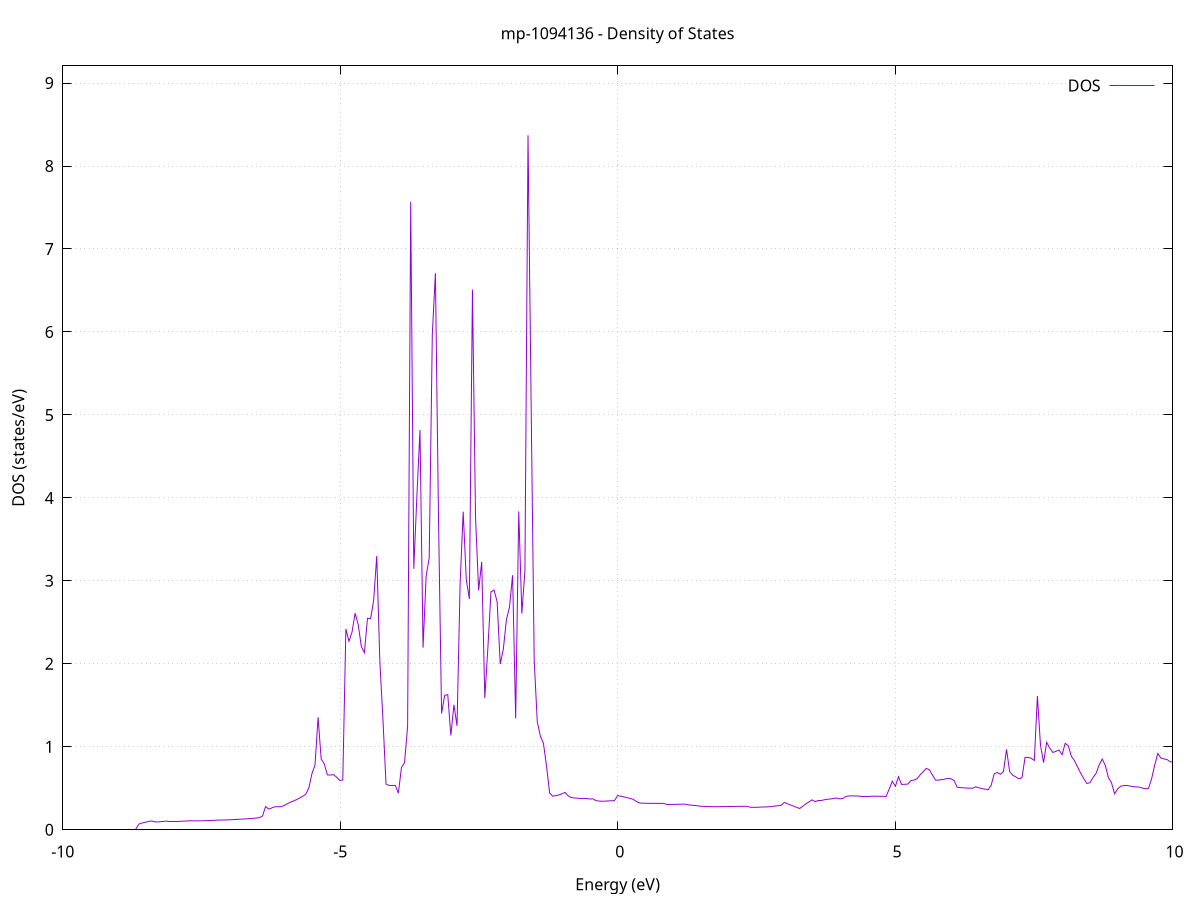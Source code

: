 set title 'mp-1094136 - Density of States'
set xlabel 'Energy (eV)'
set ylabel 'DOS (states/eV)'
set grid
set xrange [-10:10]
set yrange [0:9.207]
set xzeroaxis lt -1
set terminal png size 800,600
set output 'mp-1094136_dos_gnuplot.png'
plot '-' using 1:2 with lines title 'DOS'
-70.108200 0.000000
-70.052600 0.000000
-69.996900 0.000000
-69.941300 0.000000
-69.885600 0.000000
-69.830000 0.000000
-69.774400 0.000000
-69.718700 0.000000
-69.663100 0.000000
-69.607400 0.000000
-69.551800 0.000000
-69.496200 0.000000
-69.440500 0.000000
-69.384900 0.000000
-69.329200 0.000000
-69.273600 0.000000
-69.218000 0.000000
-69.162300 0.000000
-69.106700 0.000000
-69.051000 0.000000
-68.995400 0.000000
-68.939800 0.000000
-68.884100 0.000000
-68.828500 0.000000
-68.772800 0.000000
-68.717200 0.000000
-68.661600 0.000000
-68.605900 0.000000
-68.550300 0.000000
-68.494600 0.000000
-68.439000 0.000000
-68.383400 0.000000
-68.327700 0.000000
-68.272100 0.000000
-68.216400 0.000000
-68.160800 0.000000
-68.105200 0.000000
-68.049500 0.000000
-67.993900 0.000000
-67.938200 0.000000
-67.882600 0.000000
-67.827000 0.000000
-67.771300 0.000000
-67.715700 0.000000
-67.660000 0.000000
-67.604400 0.000000
-67.548800 0.000000
-67.493100 0.000000
-67.437500 0.000000
-67.381800 0.000000
-67.326200 0.000000
-67.270600 0.000000
-67.214900 0.000000
-67.159300 0.000000
-67.103600 0.000000
-67.048000 0.000000
-66.992400 0.000000
-66.936700 0.000000
-66.881100 0.000000
-66.825400 0.000000
-66.769800 0.000000
-66.714200 0.000000
-66.658500 0.000000
-66.602900 0.000000
-66.547200 0.000000
-66.491600 0.000000
-66.436000 0.000000
-66.380300 0.000000
-66.324700 0.000000
-66.269000 0.000000
-66.213400 0.000000
-66.157800 0.000000
-66.102100 0.000000
-66.046500 0.000000
-65.990800 0.000000
-65.935200 0.000000
-65.879600 0.000000
-65.823900 0.000000
-65.768300 0.000000
-65.712600 0.000000
-65.657000 0.000000
-65.601400 0.000000
-65.545700 0.000000
-65.490100 0.000000
-65.434400 0.000000
-65.378800 0.000000
-65.323200 0.000000
-65.267500 0.000000
-65.211900 0.000000
-65.156200 0.000000
-65.100600 0.000000
-65.045000 7.406100
-64.989300 18.359200
-64.933700 8.841400
-64.878000 13.752400
-64.822400 19.659300
-64.766800 0.000000
-64.711100 41.856100
-64.655500 0.000000
-64.599800 0.000000
-64.544200 0.000000
-64.488600 0.000000
-64.432900 0.000000
-64.377300 0.000000
-64.321600 0.000000
-64.266000 0.000000
-64.210400 0.000000
-64.154700 0.000000
-64.099100 0.000000
-64.043400 0.000000
-63.987800 0.000000
-63.932200 0.000000
-63.876500 0.000000
-63.820900 0.000000
-63.765200 0.000000
-63.709600 0.000000
-63.654000 0.000000
-63.598300 0.000000
-63.542700 0.000000
-63.487000 0.000000
-63.431400 0.000000
-63.375800 0.000000
-63.320100 0.000000
-63.264500 0.000000
-63.208800 0.000000
-63.153200 0.000000
-63.097600 0.000000
-63.041900 0.000000
-62.986300 0.000000
-62.930600 0.000000
-62.875000 0.000000
-62.819300 0.000000
-62.763700 0.000000
-62.708100 0.000000
-62.652400 0.000000
-62.596800 0.000000
-62.541100 0.000000
-62.485500 0.000000
-62.429900 0.000000
-62.374200 0.000000
-62.318600 0.000000
-62.262900 0.000000
-62.207300 0.000000
-62.151700 0.000000
-62.096000 0.000000
-62.040400 0.000000
-61.984700 0.000000
-61.929100 0.000000
-61.873500 0.000000
-61.817800 0.000000
-61.762200 0.000000
-61.706500 0.000000
-61.650900 0.000000
-61.595300 0.000000
-61.539600 0.000000
-61.484000 0.000000
-61.428300 0.000000
-61.372700 0.000000
-61.317100 0.000000
-61.261400 0.000000
-61.205800 0.000000
-61.150100 0.000000
-61.094500 0.000000
-61.038900 0.000000
-60.983200 0.000000
-60.927600 0.000000
-60.871900 0.000000
-60.816300 0.000000
-60.760700 0.000000
-60.705000 0.000000
-60.649400 0.000000
-60.593700 0.000000
-60.538100 0.000000
-60.482500 0.000000
-60.426800 0.000000
-60.371200 0.000000
-60.315500 0.000000
-60.259900 0.000000
-60.204300 0.000000
-60.148600 0.000000
-60.093000 0.000000
-60.037300 0.000000
-59.981700 0.000000
-59.926100 0.000000
-59.870400 0.000000
-59.814800 0.000000
-59.759100 0.000000
-59.703500 0.000000
-59.647900 0.000000
-59.592200 0.000000
-59.536600 0.000000
-59.480900 0.000000
-59.425300 0.000000
-59.369700 0.000000
-59.314000 0.000000
-59.258400 0.000000
-59.202700 0.000000
-59.147100 0.000000
-59.091500 0.000000
-59.035800 0.000000
-58.980200 0.000000
-58.924500 0.000000
-58.868900 0.000000
-58.813300 0.000000
-58.757600 0.000000
-58.702000 0.000000
-58.646300 0.000000
-58.590700 0.000000
-58.535100 0.000000
-58.479400 0.000000
-58.423800 0.000000
-58.368100 0.000000
-58.312500 0.000000
-58.256900 0.000000
-58.201200 0.000000
-58.145600 0.000000
-58.089900 0.000000
-58.034300 0.000000
-57.978700 0.000000
-57.923000 0.000000
-57.867400 0.000000
-57.811700 0.000000
-57.756100 0.000000
-57.700500 0.000000
-57.644800 0.000000
-57.589200 0.000000
-57.533500 0.000000
-57.477900 0.000000
-57.422300 0.000000
-57.366600 0.000000
-57.311000 0.000000
-57.255300 0.000000
-57.199700 0.000000
-57.144100 0.000000
-57.088400 0.000000
-57.032800 0.000000
-56.977100 0.000000
-56.921500 0.000000
-56.865900 0.000000
-56.810200 0.000000
-56.754600 0.000000
-56.698900 0.000000
-56.643300 0.000000
-56.587700 0.000000
-56.532000 0.000000
-56.476400 0.000000
-56.420700 0.000000
-56.365100 0.000000
-56.309500 0.000000
-56.253800 0.000000
-56.198200 0.000000
-56.142500 0.000000
-56.086900 0.000000
-56.031300 0.000000
-55.975600 0.000000
-55.920000 0.000000
-55.864300 0.000000
-55.808700 0.000000
-55.753100 0.000000
-55.697400 0.000000
-55.641800 0.000000
-55.586100 0.000000
-55.530500 0.000000
-55.474900 0.000000
-55.419200 0.000000
-55.363600 0.000000
-55.307900 0.000000
-55.252300 0.000000
-55.196700 0.000000
-55.141000 0.000000
-55.085400 0.000000
-55.029700 0.000000
-54.974100 0.000000
-54.918500 0.000000
-54.862800 0.000000
-54.807200 0.000000
-54.751500 0.000000
-54.695900 0.000000
-54.640300 0.000000
-54.584600 0.000000
-54.529000 0.000000
-54.473300 0.000000
-54.417700 0.000000
-54.362100 0.000000
-54.306400 0.000000
-54.250800 0.000000
-54.195100 0.000000
-54.139500 0.000000
-54.083900 0.000000
-54.028200 0.000000
-53.972600 0.000000
-53.916900 0.000000
-53.861300 0.000000
-53.805700 0.000000
-53.750000 0.000000
-53.694400 0.000000
-53.638700 0.000000
-53.583100 0.000000
-53.527500 0.000000
-53.471800 0.000000
-53.416200 0.000000
-53.360500 0.000000
-53.304900 0.000000
-53.249300 0.000000
-53.193600 0.000000
-53.138000 0.000000
-53.082300 0.000000
-53.026700 0.000000
-52.971100 0.000000
-52.915400 0.000000
-52.859800 0.000000
-52.804100 0.000000
-52.748500 0.000000
-52.692900 0.000000
-52.637200 0.000000
-52.581600 0.000000
-52.525900 0.000000
-52.470300 0.000000
-52.414700 0.000000
-52.359000 0.000000
-52.303400 0.000000
-52.247700 0.000000
-52.192100 0.000000
-52.136500 0.000000
-52.080800 0.000000
-52.025200 0.000000
-51.969500 0.000000
-51.913900 0.000000
-51.858300 0.000000
-51.802600 0.000000
-51.747000 0.000000
-51.691300 0.000000
-51.635700 0.000000
-51.580100 0.000000
-51.524400 0.000000
-51.468800 0.000000
-51.413100 0.000000
-51.357500 0.000000
-51.301900 0.000000
-51.246200 0.000000
-51.190600 0.000000
-51.134900 0.000000
-51.079300 0.000000
-51.023700 0.000000
-50.968000 0.000000
-50.912400 0.000000
-50.856700 0.000000
-50.801100 0.000000
-50.745500 0.000000
-50.689800 0.000000
-50.634200 0.000000
-50.578500 0.000000
-50.522900 0.000000
-50.467300 0.000000
-50.411600 0.000000
-50.356000 0.000000
-50.300300 0.000000
-50.244700 0.000000
-50.189100 0.000000
-50.133400 0.000000
-50.077800 0.000000
-50.022100 0.000000
-49.966500 0.000000
-49.910900 0.000000
-49.855200 0.000000
-49.799600 0.000000
-49.743900 0.000000
-49.688300 0.000000
-49.632700 0.000000
-49.577000 0.000000
-49.521400 0.000000
-49.465700 0.000000
-49.410100 0.000000
-49.354500 0.000000
-49.298800 0.000000
-49.243200 0.000000
-49.187500 0.000000
-49.131900 0.000000
-49.076300 0.000000
-49.020600 0.000000
-48.965000 0.000000
-48.909300 0.000000
-48.853700 0.000000
-48.798100 0.000000
-48.742400 0.000000
-48.686800 0.000000
-48.631100 0.000000
-48.575500 0.000000
-48.519900 0.000000
-48.464200 0.000000
-48.408600 0.000000
-48.352900 0.000000
-48.297300 0.000000
-48.241700 0.000000
-48.186000 0.000000
-48.130400 0.000000
-48.074700 0.000000
-48.019100 0.000000
-47.963500 0.000000
-47.907800 0.000000
-47.852200 0.000000
-47.796500 0.000000
-47.740900 0.000000
-47.685300 0.000000
-47.629600 0.000000
-47.574000 0.000000
-47.518300 0.000000
-47.462700 0.000000
-47.407100 0.000000
-47.351400 0.000000
-47.295800 0.000000
-47.240100 0.000000
-47.184500 0.000000
-47.128900 0.000000
-47.073200 0.000000
-47.017600 0.000000
-46.961900 0.000000
-46.906300 0.000000
-46.850700 0.000000
-46.795000 0.000000
-46.739400 0.000000
-46.683700 0.000000
-46.628100 0.000000
-46.572500 0.000000
-46.516800 0.000000
-46.461200 0.000000
-46.405500 0.000000
-46.349900 0.000000
-46.294300 0.000000
-46.238600 0.000000
-46.183000 0.000000
-46.127300 0.000000
-46.071700 0.000000
-46.016100 0.000000
-45.960400 0.000000
-45.904800 0.000000
-45.849100 0.000000
-45.793500 0.000000
-45.737900 0.000000
-45.682200 0.000000
-45.626600 0.000000
-45.570900 0.000000
-45.515300 0.000000
-45.459700 0.000000
-45.404000 0.000000
-45.348400 0.000000
-45.292700 0.000000
-45.237100 0.000000
-45.181500 0.000000
-45.125800 0.000000
-45.070200 0.000000
-45.014500 0.000000
-44.958900 0.000000
-44.903300 0.000000
-44.847600 0.000000
-44.792000 0.000000
-44.736300 0.000000
-44.680700 0.000000
-44.625100 0.000000
-44.569400 0.000000
-44.513800 0.000000
-44.458100 0.000000
-44.402500 0.000000
-44.346900 0.000000
-44.291200 0.000000
-44.235600 0.000000
-44.179900 0.000000
-44.124300 0.000000
-44.068700 0.000000
-44.013000 0.000000
-43.957400 0.000000
-43.901700 0.000000
-43.846100 0.000000
-43.790500 0.000000
-43.734800 0.000000
-43.679200 0.000000
-43.623500 0.000000
-43.567900 0.000000
-43.512300 0.000000
-43.456600 0.000000
-43.401000 0.000000
-43.345300 0.000000
-43.289700 0.000000
-43.234100 0.000000
-43.178400 0.000000
-43.122800 0.000000
-43.067100 0.000000
-43.011500 0.000000
-42.955900 0.000000
-42.900200 0.000000
-42.844600 0.000000
-42.788900 0.000000
-42.733300 0.000000
-42.677700 0.000000
-42.622000 0.000000
-42.566400 0.000000
-42.510700 0.000000
-42.455100 0.000000
-42.399500 0.000000
-42.343800 0.000000
-42.288200 0.000000
-42.232500 0.000000
-42.176900 0.000000
-42.121300 0.000000
-42.065600 0.000000
-42.010000 0.000000
-41.954300 0.000000
-41.898700 0.000000
-41.843100 0.000000
-41.787400 0.000000
-41.731800 0.000000
-41.676100 0.000000
-41.620500 0.000000
-41.564800 0.000000
-41.509200 0.000000
-41.453600 0.000000
-41.397900 0.000000
-41.342300 0.000000
-41.286600 0.000000
-41.231000 0.000000
-41.175400 0.000000
-41.119700 0.000000
-41.064100 0.000000
-41.008400 0.000000
-40.952800 0.000000
-40.897200 0.000000
-40.841500 0.000000
-40.785900 0.000000
-40.730200 0.000000
-40.674600 0.000000
-40.619000 0.000000
-40.563300 0.000000
-40.507700 0.000000
-40.452000 0.000000
-40.396400 0.000000
-40.340800 0.000000
-40.285100 0.000000
-40.229500 0.000000
-40.173800 0.000000
-40.118200 0.000000
-40.062600 0.000000
-40.006900 0.000000
-39.951300 0.000000
-39.895600 0.000000
-39.840000 0.000000
-39.784400 0.000000
-39.728700 0.000000
-39.673100 0.000000
-39.617400 0.000000
-39.561800 0.000000
-39.506200 0.000000
-39.450500 0.000000
-39.394900 0.000000
-39.339200 0.000000
-39.283600 0.000000
-39.228000 0.000000
-39.172300 0.000000
-39.116700 0.000000
-39.061000 0.000000
-39.005400 0.000000
-38.949800 0.000000
-38.894100 0.000000
-38.838500 0.000000
-38.782800 0.000000
-38.727200 0.000000
-38.671600 0.000000
-38.615900 0.000000
-38.560300 0.000000
-38.504600 0.000000
-38.449000 0.000000
-38.393400 0.000000
-38.337700 0.000000
-38.282100 0.000000
-38.226400 0.000000
-38.170800 0.000000
-38.115200 0.000000
-38.059500 0.000000
-38.003900 0.000000
-37.948200 0.000000
-37.892600 0.000000
-37.837000 0.000000
-37.781300 0.000000
-37.725700 0.000000
-37.670000 0.000000
-37.614400 0.000000
-37.558800 0.000000
-37.503100 0.000000
-37.447500 0.000000
-37.391800 0.000000
-37.336200 0.000000
-37.280600 0.000000
-37.224900 0.000000
-37.169300 0.000000
-37.113600 0.000000
-37.058000 0.000000
-37.002400 0.000000
-36.946700 0.000000
-36.891100 0.000000
-36.835400 0.000000
-36.779800 0.000000
-36.724200 0.000000
-36.668500 0.000000
-36.612900 0.000000
-36.557200 0.000000
-36.501600 0.000000
-36.446000 0.000000
-36.390300 0.000000
-36.334700 0.000000
-36.279000 0.000000
-36.223400 0.000000
-36.167800 0.000000
-36.112100 0.000000
-36.056500 0.000000
-36.000800 0.000000
-35.945200 0.000000
-35.889600 0.000000
-35.833900 0.000000
-35.778300 0.000000
-35.722600 0.000000
-35.667000 0.000000
-35.611400 0.000000
-35.555700 0.000000
-35.500100 0.000000
-35.444400 0.000000
-35.388800 0.000000
-35.333200 0.000000
-35.277500 0.000000
-35.221900 0.000000
-35.166200 0.000000
-35.110600 0.000000
-35.055000 0.000000
-34.999300 0.000000
-34.943700 0.000000
-34.888000 0.000000
-34.832400 0.000000
-34.776800 0.000000
-34.721100 0.000000
-34.665500 0.000000
-34.609800 0.000000
-34.554200 0.000000
-34.498600 0.000000
-34.442900 0.000000
-34.387300 0.000000
-34.331600 0.000000
-34.276000 0.000000
-34.220400 0.000000
-34.164700 0.000000
-34.109100 0.000000
-34.053400 0.000000
-33.997800 0.000000
-33.942200 0.000000
-33.886500 0.000000
-33.830900 0.000000
-33.775200 0.000000
-33.719600 0.000000
-33.664000 0.000000
-33.608300 0.000000
-33.552700 0.000000
-33.497000 0.000000
-33.441400 0.000000
-33.385800 0.000000
-33.330100 0.000000
-33.274500 0.000000
-33.218800 0.000000
-33.163200 0.000000
-33.107600 0.000000
-33.051900 0.000000
-32.996300 0.000000
-32.940600 0.000000
-32.885000 0.000000
-32.829400 0.000000
-32.773700 0.000000
-32.718100 0.000000
-32.662400 0.000000
-32.606800 0.000000
-32.551200 0.000000
-32.495500 0.000000
-32.439900 0.000000
-32.384200 0.000000
-32.328600 0.000000
-32.273000 0.000000
-32.217300 0.000000
-32.161700 0.000000
-32.106000 0.000000
-32.050400 0.000000
-31.994800 0.000000
-31.939100 0.000000
-31.883500 0.000000
-31.827800 0.000000
-31.772200 0.000000
-31.716600 0.000000
-31.660900 0.000000
-31.605300 0.000000
-31.549600 0.000000
-31.494000 0.000000
-31.438400 0.000000
-31.382700 0.000000
-31.327100 0.000000
-31.271400 0.000000
-31.215800 0.000000
-31.160200 0.000000
-31.104500 0.000000
-31.048900 0.000000
-30.993200 0.000000
-30.937600 0.000000
-30.882000 0.000000
-30.826300 0.000000
-30.770700 0.000000
-30.715000 0.000000
-30.659400 0.000000
-30.603800 0.000000
-30.548100 0.000000
-30.492500 0.000000
-30.436800 0.000000
-30.381200 0.000000
-30.325600 0.000000
-30.269900 0.000000
-30.214300 0.000000
-30.158600 0.000000
-30.103000 0.000000
-30.047400 0.000000
-29.991700 0.000000
-29.936100 0.000000
-29.880400 0.000000
-29.824800 0.000000
-29.769200 0.000000
-29.713500 0.000000
-29.657900 0.000000
-29.602200 0.000000
-29.546600 0.000000
-29.491000 0.000000
-29.435300 0.000000
-29.379700 0.000000
-29.324000 0.000000
-29.268400 0.000000
-29.212800 0.000000
-29.157100 0.000000
-29.101500 0.000000
-29.045800 0.000000
-28.990200 0.000000
-28.934600 0.000000
-28.878900 0.000000
-28.823300 0.000000
-28.767600 0.000000
-28.712000 0.000000
-28.656400 0.000000
-28.600700 0.000000
-28.545100 0.000000
-28.489400 0.000000
-28.433800 0.000000
-28.378200 0.000000
-28.322500 0.000000
-28.266900 0.000000
-28.211200 0.000000
-28.155600 0.000000
-28.100000 0.000000
-28.044300 0.000000
-27.988700 0.000000
-27.933000 0.000000
-27.877400 0.000000
-27.821800 0.000000
-27.766100 0.000000
-27.710500 0.000000
-27.654800 0.000000
-27.599200 0.000000
-27.543600 0.000000
-27.487900 0.000000
-27.432300 0.000000
-27.376600 0.000000
-27.321000 0.000000
-27.265400 0.000000
-27.209700 0.000000
-27.154100 0.000000
-27.098400 0.000000
-27.042800 0.000000
-26.987200 0.000000
-26.931500 0.000000
-26.875900 0.000000
-26.820200 0.000000
-26.764600 0.000000
-26.709000 0.000000
-26.653300 0.000000
-26.597700 0.000000
-26.542000 0.000000
-26.486400 0.000000
-26.430800 0.000000
-26.375100 0.000000
-26.319500 0.000000
-26.263800 0.000000
-26.208200 0.000000
-26.152600 0.000000
-26.096900 0.000000
-26.041300 0.000000
-25.985600 0.000000
-25.930000 0.000000
-25.874400 0.000000
-25.818700 0.000000
-25.763100 0.000000
-25.707400 0.000000
-25.651800 0.000000
-25.596200 0.000000
-25.540500 0.000000
-25.484900 0.000000
-25.429200 0.000000
-25.373600 0.000000
-25.318000 0.000000
-25.262300 0.000000
-25.206700 0.000000
-25.151000 0.000000
-25.095400 0.000000
-25.039800 0.000000
-24.984100 0.000000
-24.928500 0.000000
-24.872800 0.000000
-24.817200 0.000000
-24.761600 0.000000
-24.705900 0.000000
-24.650300 0.000000
-24.594600 0.000000
-24.539000 0.000000
-24.483400 0.000000
-24.427700 0.000000
-24.372100 0.000000
-24.316400 0.000000
-24.260800 0.000000
-24.205200 0.000000
-24.149500 0.000000
-24.093900 0.000000
-24.038200 0.000000
-23.982600 0.000000
-23.927000 0.000000
-23.871300 0.000000
-23.815700 0.000000
-23.760000 0.000000
-23.704400 0.000000
-23.648800 0.000000
-23.593100 0.000000
-23.537500 0.000000
-23.481800 0.000000
-23.426200 0.000000
-23.370600 0.000000
-23.314900 0.000000
-23.259300 0.000000
-23.203600 0.000000
-23.148000 0.000000
-23.092400 0.000000
-23.036700 0.000000
-22.981100 0.000000
-22.925400 0.000000
-22.869800 0.000000
-22.814200 0.000000
-22.758500 0.000000
-22.702900 0.000000
-22.647200 0.000000
-22.591600 0.000000
-22.536000 0.000000
-22.480300 0.000000
-22.424700 0.000000
-22.369000 0.000000
-22.313400 0.000000
-22.257800 0.000000
-22.202100 0.000000
-22.146500 0.000000
-22.090800 0.000000
-22.035200 0.000000
-21.979600 0.000000
-21.923900 0.000000
-21.868300 0.000000
-21.812600 0.000000
-21.757000 0.000000
-21.701400 0.000000
-21.645700 0.000000
-21.590100 0.000000
-21.534400 0.000000
-21.478800 0.000000
-21.423200 0.000000
-21.367500 0.000000
-21.311900 0.000000
-21.256200 0.000000
-21.200600 0.000000
-21.145000 0.000000
-21.089300 0.000000
-21.033700 0.000000
-20.978000 0.000000
-20.922400 0.000000
-20.866800 0.000000
-20.811100 0.000000
-20.755500 0.000000
-20.699800 0.000000
-20.644200 0.000000
-20.588600 0.000000
-20.532900 0.000000
-20.477300 0.000000
-20.421600 0.000000
-20.366000 0.000000
-20.310400 0.000000
-20.254700 0.000000
-20.199100 0.000000
-20.143400 0.000000
-20.087800 0.000000
-20.032100 0.000000
-19.976500 0.000000
-19.920900 0.000000
-19.865200 0.000000
-19.809600 0.000000
-19.753900 0.000000
-19.698300 0.000000
-19.642700 0.000000
-19.587000 0.000000
-19.531400 0.000000
-19.475700 0.000000
-19.420100 0.000000
-19.364500 0.000000
-19.308800 0.000000
-19.253200 0.000000
-19.197500 0.000000
-19.141900 0.000000
-19.086300 0.000000
-19.030600 0.000000
-18.975000 0.000000
-18.919300 0.000000
-18.863700 0.000000
-18.808100 0.000000
-18.752400 0.000000
-18.696800 0.000000
-18.641100 0.000000
-18.585500 0.000000
-18.529900 0.000000
-18.474200 0.000000
-18.418600 0.000000
-18.362900 0.000000
-18.307300 0.000000
-18.251700 0.000000
-18.196000 0.000000
-18.140400 0.000000
-18.084700 0.000000
-18.029100 0.000000
-17.973500 0.000000
-17.917800 0.000000
-17.862200 0.000000
-17.806500 0.000000
-17.750900 0.000000
-17.695300 0.000000
-17.639600 0.000000
-17.584000 0.000000
-17.528300 0.000000
-17.472700 0.000000
-17.417100 0.000000
-17.361400 0.000000
-17.305800 0.000000
-17.250100 0.000000
-17.194500 0.000000
-17.138900 0.000000
-17.083200 0.000000
-17.027600 0.000000
-16.971900 0.000000
-16.916300 0.000000
-16.860700 0.000000
-16.805000 0.000000
-16.749400 0.000000
-16.693700 0.000000
-16.638100 0.000000
-16.582500 0.000000
-16.526800 0.000000
-16.471200 0.000000
-16.415500 0.000000
-16.359900 0.000000
-16.304300 0.000000
-16.248600 0.000000
-16.193000 0.000000
-16.137300 0.000000
-16.081700 0.000000
-16.026100 0.000000
-15.970400 0.000000
-15.914800 0.000000
-15.859100 0.000000
-15.803500 0.000000
-15.747900 0.000000
-15.692200 0.000000
-15.636600 0.000000
-15.580900 0.000000
-15.525300 0.000000
-15.469700 0.000000
-15.414000 0.000000
-15.358400 0.000000
-15.302700 0.000000
-15.247100 0.000000
-15.191500 0.000000
-15.135800 0.000000
-15.080200 0.000000
-15.024500 0.000000
-14.968900 0.000000
-14.913300 0.000000
-14.857600 0.000000
-14.802000 0.000000
-14.746300 0.000000
-14.690700 0.000000
-14.635100 0.000000
-14.579400 0.000000
-14.523800 0.000000
-14.468100 0.000000
-14.412500 0.000000
-14.356900 0.000000
-14.301200 0.000000
-14.245600 0.000000
-14.189900 0.000000
-14.134300 0.000000
-14.078700 0.000000
-14.023000 0.000000
-13.967400 0.000000
-13.911700 0.000000
-13.856100 0.000000
-13.800500 0.000000
-13.744800 0.000000
-13.689200 0.000000
-13.633500 0.000000
-13.577900 0.000000
-13.522300 0.000000
-13.466600 0.000000
-13.411000 0.000000
-13.355300 0.000000
-13.299700 0.000000
-13.244100 0.000000
-13.188400 0.000000
-13.132800 0.000000
-13.077100 0.000000
-13.021500 0.000000
-12.965900 0.000000
-12.910200 0.000000
-12.854600 0.000000
-12.798900 0.000000
-12.743300 0.000000
-12.687700 0.000000
-12.632000 0.000000
-12.576400 0.000000
-12.520700 0.000000
-12.465100 0.000000
-12.409500 0.000000
-12.353800 0.000000
-12.298200 0.000000
-12.242500 0.000000
-12.186900 0.000000
-12.131300 0.000000
-12.075600 0.000000
-12.020000 0.000000
-11.964300 0.000000
-11.908700 0.000000
-11.853100 0.000000
-11.797400 0.000000
-11.741800 0.000000
-11.686100 0.000000
-11.630500 0.000000
-11.574900 0.000000
-11.519200 0.000000
-11.463600 0.000000
-11.407900 0.000000
-11.352300 0.000000
-11.296700 0.000000
-11.241000 0.000000
-11.185400 0.000000
-11.129700 0.000000
-11.074100 0.000000
-11.018500 0.000000
-10.962800 0.000000
-10.907200 0.000000
-10.851500 0.000000
-10.795900 0.000000
-10.740300 0.000000
-10.684600 0.000000
-10.629000 0.000000
-10.573300 0.000000
-10.517700 0.000000
-10.462100 0.000000
-10.406400 0.000000
-10.350800 0.000000
-10.295100 0.000000
-10.239500 0.000000
-10.183900 0.000000
-10.128200 0.000000
-10.072600 0.000000
-10.016900 0.000000
-9.961300 0.000000
-9.905700 0.000000
-9.850000 0.000000
-9.794400 0.000000
-9.738700 0.000000
-9.683100 0.000000
-9.627500 0.000000
-9.571800 0.000000
-9.516200 0.000000
-9.460500 0.000000
-9.404900 0.000000
-9.349300 0.000000
-9.293600 0.000000
-9.238000 0.000000
-9.182300 0.000000
-9.126700 0.000000
-9.071100 0.000000
-9.015400 0.000000
-8.959800 0.000000
-8.904100 0.000000
-8.848500 0.000000
-8.792900 0.000000
-8.737200 0.000000
-8.681600 0.000000
-8.625900 0.070100
-8.570300 0.081400
-8.514700 0.090300
-8.459000 0.099200
-8.403400 0.106400
-8.347700 0.096500
-8.292100 0.094400
-8.236500 0.097800
-8.180800 0.101200
-8.125200 0.104600
-8.069500 0.100600
-8.013900 0.100600
-7.958300 0.100600
-7.902600 0.101100
-7.847000 0.103200
-7.791300 0.105300
-7.735700 0.107300
-7.680100 0.109400
-7.624400 0.107200
-7.568800 0.106900
-7.513100 0.108000
-7.457500 0.109200
-7.401900 0.110400
-7.346200 0.111900
-7.290600 0.113700
-7.234900 0.115500
-7.179300 0.117200
-7.123700 0.117500
-7.068000 0.118600
-7.012400 0.119900
-6.956700 0.121900
-6.901100 0.123800
-6.845500 0.125800
-6.789800 0.127800
-6.734200 0.130000
-6.678500 0.132300
-6.622900 0.134600
-6.567300 0.138000
-6.511600 0.141900
-6.456000 0.145700
-6.400300 0.165600
-6.344700 0.280600
-6.289100 0.248800
-6.233400 0.263100
-6.177800 0.277500
-6.122100 0.278000
-6.066500 0.277800
-6.010900 0.292700
-5.955200 0.312800
-5.899600 0.331700
-5.843900 0.345700
-5.788300 0.363700
-5.732700 0.382700
-5.677000 0.404400
-5.621400 0.427100
-5.565700 0.502800
-5.510100 0.675300
-5.454500 0.779800
-5.398800 1.355800
-5.343200 0.852100
-5.287500 0.795100
-5.231900 0.661700
-5.176300 0.659900
-5.120600 0.664400
-5.065000 0.633700
-5.009300 0.595700
-4.953700 0.598700
-4.898100 2.419200
-4.842400 2.272300
-4.786800 2.383900
-4.731100 2.610500
-4.675500 2.472600
-4.619900 2.208700
-4.564200 2.133900
-4.508600 2.548800
-4.452900 2.543300
-4.397300 2.766400
-4.341700 3.299300
-4.286000 2.030000
-4.230400 1.335900
-4.174700 0.551300
-4.119100 0.534100
-4.063500 0.534400
-4.007800 0.534600
-3.952200 0.441100
-3.896500 0.749400
-3.840900 0.810800
-3.785300 1.244900
-3.729600 7.567900
-3.674000 3.144400
-3.618300 4.019500
-3.562700 4.817200
-3.507100 2.194800
-3.451400 3.057500
-3.395800 3.279000
-3.340100 5.974500
-3.284500 6.708700
-3.228900 3.769900
-3.173200 1.403100
-3.117600 1.620500
-3.061900 1.628800
-3.006300 1.136100
-2.950700 1.506600
-2.895000 1.251900
-2.839400 2.963500
-2.783700 3.833700
-2.728100 3.016800
-2.672500 2.780500
-2.616800 6.510700
-2.561200 3.764200
-2.505500 2.885600
-2.449900 3.229400
-2.394300 1.586800
-2.338600 2.194600
-2.283000 2.867300
-2.227300 2.888900
-2.171700 2.747000
-2.116100 1.997700
-2.060400 2.175400
-2.004800 2.531400
-1.949100 2.685000
-1.893500 3.067700
-1.837900 1.340300
-1.782200 3.837200
-1.726600 2.605400
-1.670900 3.126000
-1.615300 8.370300
-1.559700 5.155400
-1.504000 2.041300
-1.448400 1.300900
-1.392700 1.128200
-1.337100 1.040900
-1.281500 0.765400
-1.225800 0.444000
-1.170200 0.404900
-1.114500 0.410800
-1.058900 0.419500
-1.003300 0.434800
-0.947600 0.450100
-0.892000 0.408300
-0.836300 0.388200
-0.780700 0.383900
-0.725100 0.381200
-0.669400 0.378000
-0.613800 0.377700
-0.558100 0.376900
-0.502500 0.370400
-0.446900 0.374000
-0.391200 0.350800
-0.335600 0.346700
-0.279900 0.343600
-0.224300 0.345500
-0.168700 0.347400
-0.113000 0.349300
-0.057400 0.351100
-0.001700 0.411700
0.053900 0.404700
0.109500 0.396900
0.165200 0.387500
0.220800 0.378000
0.276500 0.368000
0.332100 0.343400
0.387700 0.323500
0.443400 0.320900
0.499000 0.319300
0.554700 0.318500
0.610300 0.318700
0.665900 0.318800
0.721600 0.318300
0.777200 0.317800
0.832900 0.317700
0.888500 0.304700
0.944100 0.305300
0.999800 0.306100
1.055400 0.306900
1.111100 0.307700
1.166700 0.308500
1.222300 0.308400
1.278000 0.299900
1.333600 0.296400
1.389300 0.293400
1.444900 0.288200
1.500600 0.283800
1.556200 0.281700
1.611800 0.280200
1.667500 0.279000
1.723100 0.277800
1.778800 0.278300
1.834400 0.278800
1.890000 0.279300
1.945700 0.279800
2.001300 0.280400
2.057000 0.281200
2.112600 0.282100
2.168200 0.282600
2.223900 0.282500
2.279500 0.283000
2.335200 0.283600
2.390800 0.271200
2.446400 0.270700
2.502100 0.271000
2.557700 0.272800
2.613400 0.274700
2.669000 0.274900
2.724600 0.277300
2.780300 0.281600
2.835900 0.286000
2.891600 0.290300
2.947200 0.294700
3.002800 0.329700
3.058500 0.314400
3.114100 0.299700
3.169800 0.285000
3.225400 0.270700
3.281000 0.256300
3.336700 0.283400
3.392300 0.312800
3.448000 0.335600
3.503600 0.360700
3.559200 0.339300
3.614900 0.352400
3.670500 0.353200
3.726200 0.361500
3.781800 0.367700
3.837400 0.371600
3.893100 0.378100
3.948700 0.383100
4.004400 0.373100
4.060000 0.377100
4.115600 0.402900
4.171300 0.407100
4.226900 0.408700
4.282600 0.407800
4.338200 0.406700
4.393800 0.401400
4.449500 0.400200
4.505100 0.401500
4.560800 0.403300
4.616400 0.405500
4.672000 0.404500
4.727700 0.404000
4.783300 0.403300
4.839000 0.401100
4.894600 0.493000
4.950200 0.585300
5.005900 0.524100
5.061500 0.640400
5.117200 0.546500
5.172800 0.548300
5.228400 0.550700
5.284100 0.591900
5.339700 0.598200
5.395400 0.614400
5.451000 0.660400
5.506600 0.700100
5.562300 0.740000
5.617900 0.722800
5.673600 0.659100
5.729200 0.598200
5.784800 0.598600
5.840500 0.604700
5.896100 0.610500
5.951800 0.619800
6.007400 0.614000
6.063000 0.593300
6.118700 0.512700
6.174300 0.509000
6.230000 0.505600
6.285600 0.503800
6.341200 0.501900
6.396900 0.500800
6.452500 0.518000
6.508200 0.506600
6.563800 0.496100
6.619400 0.490400
6.675100 0.481600
6.730700 0.534700
6.786400 0.673300
6.842000 0.690600
6.897600 0.669100
6.953300 0.701300
7.008900 0.968700
7.064600 0.701400
7.120200 0.657800
7.175800 0.637100
7.231500 0.614200
7.287100 0.627100
7.342800 0.872200
7.398400 0.872400
7.454000 0.862000
7.509700 0.835300
7.565300 1.612500
7.621000 1.017500
7.676600 0.809300
7.732200 1.053600
7.787900 0.984000
7.843500 0.931800
7.899200 0.945600
7.954800 0.960900
8.010400 0.905400
8.066100 1.042500
8.121700 1.012300
8.177400 0.886700
8.233000 0.833200
8.288600 0.757600
8.344300 0.682200
8.399900 0.618400
8.455600 0.557900
8.511200 0.567100
8.566800 0.630300
8.622500 0.679400
8.678100 0.781400
8.733800 0.852100
8.789400 0.775100
8.845000 0.627200
8.900700 0.566600
8.956300 0.433700
9.012000 0.493000
9.067600 0.525000
9.123200 0.533600
9.178900 0.534200
9.234500 0.526600
9.290200 0.520100
9.345800 0.516400
9.401400 0.514200
9.457100 0.502100
9.512700 0.494600
9.568400 0.499700
9.624000 0.616500
9.679600 0.779900
9.735300 0.920000
9.790900 0.864100
9.846600 0.854200
9.902200 0.846300
9.957800 0.819700
10.013500 0.816000
10.069100 0.813300
10.124800 0.793100
10.180400 1.027800
10.236000 0.860200
10.291700 0.770300
10.347300 0.699600
10.403000 0.705300
10.458600 0.701300
10.514200 0.845100
10.569900 0.944300
10.625500 0.777500
10.681200 0.770400
10.736800 0.793800
10.792400 0.755700
10.848100 0.888300
10.903700 0.798700
10.959400 0.763400
11.015000 0.747500
11.070600 0.764000
11.126300 0.777500
11.181900 0.845100
11.237600 0.934500
11.293200 1.009500
11.348800 0.968800
11.404500 0.912500
11.460100 0.913300
11.515800 0.911500
11.571400 0.889600
11.627000 0.931600
11.682700 0.851800
11.738300 0.828300
11.794000 0.686300
11.849600 0.687200
11.905200 0.708100
11.960900 0.694500
12.016500 0.699000
12.072200 0.704500
12.127800 0.711600
12.183400 0.728300
12.239100 0.795500
12.294700 0.853300
12.350400 0.914500
12.406000 1.012400
12.461600 1.010400
12.517300 0.994100
12.572900 0.993900
12.628600 1.066900
12.684200 1.097900
12.739800 1.031700
12.795500 1.018100
12.851100 1.001900
12.906800 0.983300
12.962400 1.027700
13.018000 1.105100
13.073700 1.042000
13.129300 0.861400
13.185000 0.785000
13.240600 0.781900
13.296200 0.793500
13.351900 0.807800
13.407500 0.836200
13.463200 0.950800
13.518800 0.889700
13.574400 0.745000
13.630100 0.780300
13.685700 0.817600
13.741400 0.832400
13.797000 0.876500
13.852600 0.921300
13.908300 0.866300
13.963900 0.976800
14.019600 1.027000
14.075200 1.105500
14.130800 1.081200
14.186500 1.031600
14.242100 0.946200
14.297800 0.866500
14.353400 0.831400
14.409000 0.879600
14.464700 0.907300
14.520300 0.820100
14.576000 0.852300
14.631600 0.903000
14.687200 0.997700
14.742900 1.087400
14.798500 1.134900
14.854200 1.156500
14.909800 1.380700
14.965400 1.105700
15.021100 0.966800
15.076700 0.942000
15.132400 0.958200
15.188000 0.939500
15.243600 0.887600
15.299300 0.840300
15.354900 0.945600
15.410600 0.994500
15.466200 1.041700
15.521800 1.094900
15.577500 1.063400
15.633100 1.014000
15.688800 1.092200
15.744400 1.153000
15.800000 1.178000
15.855700 1.198600
15.911300 1.202000
15.967000 1.134700
16.022600 1.023700
16.078200 0.989500
16.133900 0.960100
16.189500 0.961100
16.245200 1.338400
16.300800 1.112900
16.356400 1.026800
16.412100 0.978100
16.467700 0.961300
16.523400 0.980500
16.579000 0.999600
16.634600 1.043200
16.690300 1.027100
16.745900 1.042700
16.801600 0.998800
16.857200 0.982100
16.912800 1.214900
16.968500 1.136400
17.024100 1.074600
17.079800 1.062600
17.135400 1.056800
17.191000 1.091800
17.246700 1.215200
17.302300 1.401000
17.358000 1.171400
17.413600 1.147400
17.469200 1.096000
17.524900 1.049700
17.580500 1.052500
17.636200 1.071100
17.691800 1.134100
17.747400 1.112800
17.803100 1.106700
17.858700 1.077100
17.914400 1.147100
17.970000 1.104600
18.025600 1.076400
18.081300 1.057100
18.136900 1.079200
18.192600 1.118200
18.248200 1.258500
18.303800 1.240500
18.359500 1.265900
18.415100 1.267500
18.470800 1.221700
18.526400 1.194600
18.582000 1.221600
18.637700 1.145000
18.693300 1.094600
18.749000 1.086700
18.804600 1.067600
18.860200 1.052300
18.915900 1.051900
18.971500 1.068500
19.027200 1.188600
19.082800 1.220500
19.138400 1.107000
19.194100 1.101900
19.249700 1.136000
19.305400 1.171000
19.361000 1.199600
19.416600 1.220000
19.472300 1.236000
19.527900 1.326900
19.583600 1.234900
19.639200 1.213100
19.694800 1.191400
19.750500 1.139500
19.806100 1.077100
19.861800 1.076300
19.917400 1.064400
19.973000 1.062400
20.028700 1.077900
20.084300 1.097700
20.140000 1.130100
20.195600 1.092300
20.251200 1.006400
20.306900 1.076800
20.362500 1.094100
20.418200 1.134000
20.473800 1.177300
20.529400 1.184500
20.585100 1.161200
20.640700 1.229800
20.696400 1.218100
20.752000 1.165200
20.807600 1.150400
20.863300 1.143000
20.918900 1.145100
20.974600 1.160200
21.030200 1.165000
21.085800 1.271800
21.141500 1.258700
21.197100 1.267900
21.252800 1.295900
21.308400 1.284200
21.364000 1.347700
21.419700 1.305800
21.475300 1.272600
21.531000 1.303300
21.586600 1.313400
21.642200 1.251500
21.697900 1.292800
21.753500 1.276100
21.809200 1.248800
21.864800 1.148200
21.920400 1.075200
21.976100 1.032700
22.031700 1.053000
22.087400 1.099800
22.143000 1.071300
22.198600 1.062500
22.254300 1.050700
22.309900 1.088600
22.365600 1.128000
22.421200 1.121000
22.476800 1.174200
22.532500 1.180900
22.588100 1.178300
22.643800 1.303300
22.699400 1.338300
22.755100 1.420900
22.810700 1.461000
22.866300 1.251900
22.922000 1.250100
22.977600 1.232800
23.033300 1.240900
23.088900 1.249400
23.144500 1.259700
23.200200 1.269600
23.255800 1.296900
23.311500 1.278600
23.367100 1.241700
23.422700 1.219700
23.478400 1.219400
23.534000 1.233500
23.589700 1.244800
23.645300 1.261600
23.700900 1.293100
23.756600 1.283900
23.812200 1.273200
23.867900 1.339600
23.923500 1.269200
23.979100 1.242300
24.034800 1.176500
24.090400 1.156600
24.146100 1.149400
24.201700 1.150600
24.257300 1.180700
24.313000 1.203200
24.368600 1.232500
24.424300 1.229500
24.479900 1.325700
24.535500 1.435500
24.591200 1.448900
24.646800 1.478800
24.702500 1.515100
24.758100 1.470500
24.813700 1.431200
24.869400 1.407700
24.925000 1.367800
24.980700 1.331000
25.036300 1.312500
25.091900 1.330700
25.147600 1.343000
25.203200 1.351000
25.258900 1.362500
25.314500 1.486300
25.370100 1.430800
25.425800 1.305900
25.481400 1.273600
25.537100 1.271700
25.592700 1.218000
25.648300 1.221400
25.704000 1.240600
25.759600 1.216800
25.815300 1.236500
25.870900 1.270900
25.926500 1.282100
25.982200 1.291000
26.037800 1.303900
26.093500 1.314600
26.149100 1.612800
26.204700 1.376100
26.260400 1.341300
26.316000 1.367600
26.371700 1.399300
26.427300 1.407600
26.482900 1.393400
26.538600 1.364900
26.594200 1.469000
26.649900 1.327000
26.705500 1.223900
26.761100 1.284400
26.816800 1.320800
26.872400 1.315700
26.928100 1.336100
26.983700 1.370400
27.039300 1.342800
27.095000 1.342800
27.150600 1.347800
27.206300 1.303600
27.261900 1.342200
27.317500 1.345700
27.373200 1.358500
27.428800 1.216300
27.484500 1.213700
27.540100 1.228000
27.595700 1.256000
27.651400 1.272100
27.707000 1.304300
27.762700 1.359700
27.818300 1.429600
27.873900 1.437100
27.929600 1.329700
27.985200 1.269100
28.040900 1.265700
28.096500 1.281100
28.152100 1.325000
28.207800 1.346700
28.263400 1.426400
28.319100 1.472700
28.374700 1.482700
28.430300 1.469200
28.486000 1.413900
28.541600 1.387200
28.597300 1.398100
28.652900 1.629000
28.708500 1.267700
28.764200 1.257700
28.819800 1.281200
28.875500 1.260400
28.931100 1.253100
28.986700 1.238900
29.042400 1.227700
29.098000 1.235600
29.153700 1.230400
29.209300 1.267200
29.264900 1.288500
29.320600 1.287700
29.376200 1.304600
29.431900 1.370300
29.487500 1.331200
29.543100 1.333000
29.598800 1.363100
29.654400 1.401500
29.710100 1.409400
29.765700 1.407900
29.821300 1.422900
29.877000 1.461200
29.932600 1.497800
29.988300 1.495100
30.043900 1.439000
30.099500 1.473800
30.155200 1.431800
30.210800 1.360300
30.266500 1.302800
30.322100 1.264200
30.377700 1.228700
30.433400 1.199900
30.489000 1.134000
30.544700 1.083800
30.600300 1.059300
30.655900 1.052600
30.711600 1.065200
30.767200 1.079000
30.822900 1.081200
30.878500 1.106900
30.934100 1.170200
30.989800 1.074100
31.045400 1.092200
31.101100 0.876900
31.156700 0.901400
31.212300 0.834800
31.268000 0.816000
31.323600 0.805300
31.379300 0.835600
31.434900 0.809400
31.490500 0.760700
31.546200 0.723600
31.601800 0.667300
31.657500 0.654200
31.713100 0.659300
31.768700 0.655200
31.824400 0.611200
31.880000 0.597700
31.935700 0.586100
31.991300 0.577700
32.046900 0.574400
32.102600 0.563200
32.158200 0.543800
32.213900 0.552700
32.269500 0.582500
32.325100 0.559300
32.380800 0.477400
32.436400 0.791800
32.492100 0.427600
32.547700 0.457900
32.603300 0.484700
32.659000 0.555200
32.714600 0.512600
32.770300 0.495300
32.825900 0.481500
32.881500 0.453500
32.937200 0.446400
32.992800 0.441800
33.048500 0.438700
33.104100 0.425100
33.159700 0.403000
33.215400 0.383900
33.271000 0.375800
33.326700 0.372500
33.382300 0.321800
33.437900 0.317400
33.493600 0.307400
33.549200 0.300600
33.604900 0.290700
33.660500 0.266700
33.716100 0.244300
33.771800 0.223500
33.827400 0.204300
33.883100 0.189300
33.938700 0.181100
33.994300 0.176400
34.050000 0.172000
34.105600 0.168900
34.161300 0.166300
34.216900 0.164800
34.272500 0.179900
34.328200 0.193900
34.383800 0.140400
34.439500 0.150100
34.495100 0.150000
34.550700 0.151000
34.606400 0.151900
34.662000 0.152700
34.717700 0.153000
34.773300 0.152600
34.828900 0.151300
34.884600 0.126400
34.940200 0.103500
34.995900 0.114000
35.051500 0.108700
35.107100 0.103200
35.162800 0.097400
35.218400 0.091600
35.274100 0.085900
35.329700 0.080800
35.385300 0.067300
35.441000 0.076700
35.496600 0.086900
35.552300 0.092700
35.607900 0.097600
35.663500 0.102400
35.719200 0.078800
35.774800 0.056800
35.830500 0.000000
35.886100 0.000000
35.941700 0.000000
35.997400 0.000000
36.053000 0.000000
36.108700 0.000000
36.164300 0.000000
36.219900 0.000000
36.275600 0.000000
36.331200 0.000000
36.386900 0.000000
36.442500 0.000000
36.498100 0.000000
36.553800 0.000000
36.609400 0.000000
36.665100 0.000000
36.720700 0.000000
36.776300 0.000000
36.832000 0.000000
36.887600 0.000000
36.943300 0.000000
36.998900 0.000000
37.054500 0.000000
37.110200 0.000000
37.165800 0.000000
37.221500 0.000000
37.277100 0.000000
37.332700 0.000000
37.388400 0.000000
37.444000 0.000000
37.499700 0.000000
37.555300 0.000000
37.610900 0.000000
37.666600 0.000000
37.722200 0.000000
37.777900 0.000000
37.833500 0.000000
37.889100 0.000000
37.944800 0.000000
38.000400 0.000000
38.056100 0.000000
38.111700 0.000000
38.167300 0.000000
38.223000 0.000000
38.278600 0.000000
38.334300 0.000000
38.389900 0.000000
38.445500 0.000000
38.501200 0.000000
38.556800 0.000000
38.612500 0.000000
38.668100 0.000000
38.723700 0.000000
38.779400 0.000000
38.835000 0.000000
38.890700 0.000000
38.946300 0.000000
39.001900 0.000000
39.057600 0.000000
39.113200 0.000000
39.168900 0.000000
39.224500 0.000000
39.280100 0.000000
39.335800 0.000000
39.391400 0.000000
39.447100 0.000000
39.502700 0.000000
39.558300 0.000000
39.614000 0.000000
39.669600 0.000000
39.725300 0.000000
39.780900 0.000000
39.836500 0.000000
39.892200 0.000000
39.947800 0.000000
40.003500 0.000000
40.059100 0.000000
40.114700 0.000000
40.170400 0.000000
40.226000 0.000000
40.281700 0.000000
40.337300 0.000000
40.392900 0.000000
40.448600 0.000000
40.504200 0.000000
40.559900 0.000000
40.615500 0.000000
40.671100 0.000000
40.726800 0.000000
40.782400 0.000000
40.838100 0.000000
40.893700 0.000000
40.949300 0.000000
41.005000 0.000000
41.060600 0.000000
41.116300 0.000000
41.171900 0.000000
e
